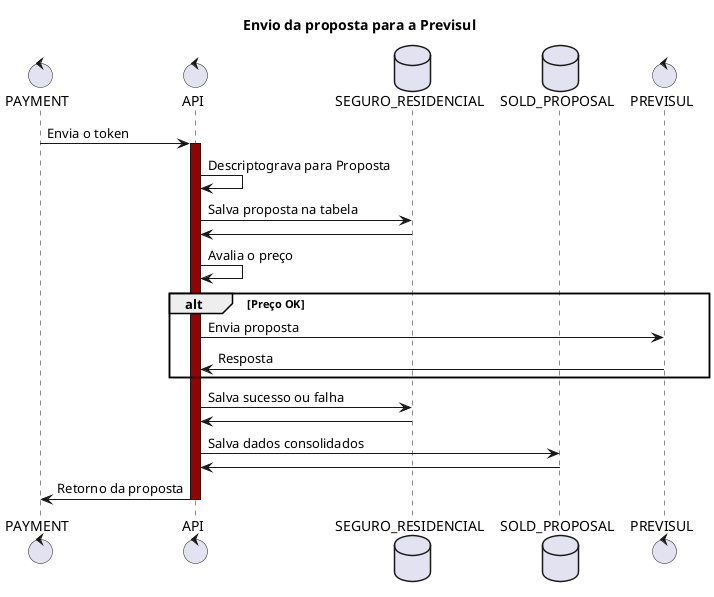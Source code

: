 @startuml envio_proposta

title "Envio da proposta para a Previsul"

control PAYMENT
control API
database SEGURO_RESIDENCIAL
database SOLD_PROPOSAL
control PREVISUL

PAYMENT -> API : Envia o token
activate API #900

API -> API : Descriptograva para Proposta

API -> SEGURO_RESIDENCIAL:  Salva proposta na tabela
SEGURO_RESIDENCIAL -> API

API -> API : Avalia o preço

alt Preço OK

API -> PREVISUL : Envia proposta 
PREVISUL -> API : Resposta

end

API -> SEGURO_RESIDENCIAL : Salva sucesso ou falha
SEGURO_RESIDENCIAL -> API

API -> SOLD_PROPOSAL : Salva dados consolidados
SOLD_PROPOSAL -> API

API -> PAYMENT: Retorno da proposta
deactivate API
@enduml
